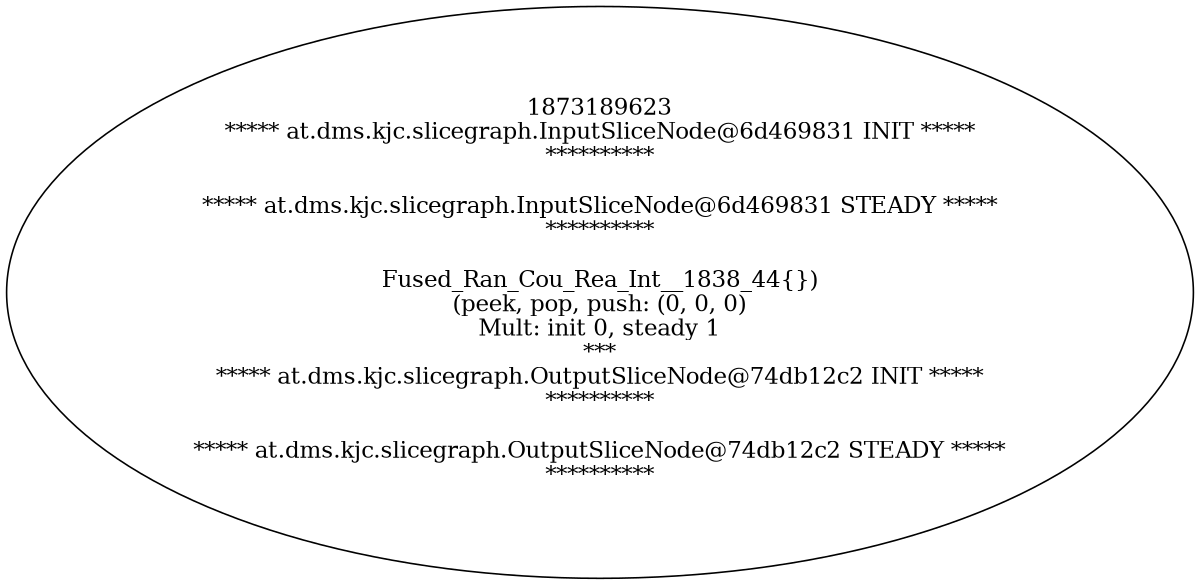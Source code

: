 digraph Flattend {
size = "8, 10.5";
1873189623 [ label="1873189623\n***** at.dms.kjc.slicegraph.InputSliceNode@6d469831 INIT *****\n**********\n\n***** at.dms.kjc.slicegraph.InputSliceNode@6d469831 STEADY *****\n**********\n\nFused_Ran_Cou_Rea_Int__1838_44{})\n(peek, pop, push: (0, 0, 0)\nMult: init 0, steady 1\n *** \n***** at.dms.kjc.slicegraph.OutputSliceNode@74db12c2 INIT *****\n**********\n\n***** at.dms.kjc.slicegraph.OutputSliceNode@74db12c2 STEADY *****\n**********\n" ];
}
